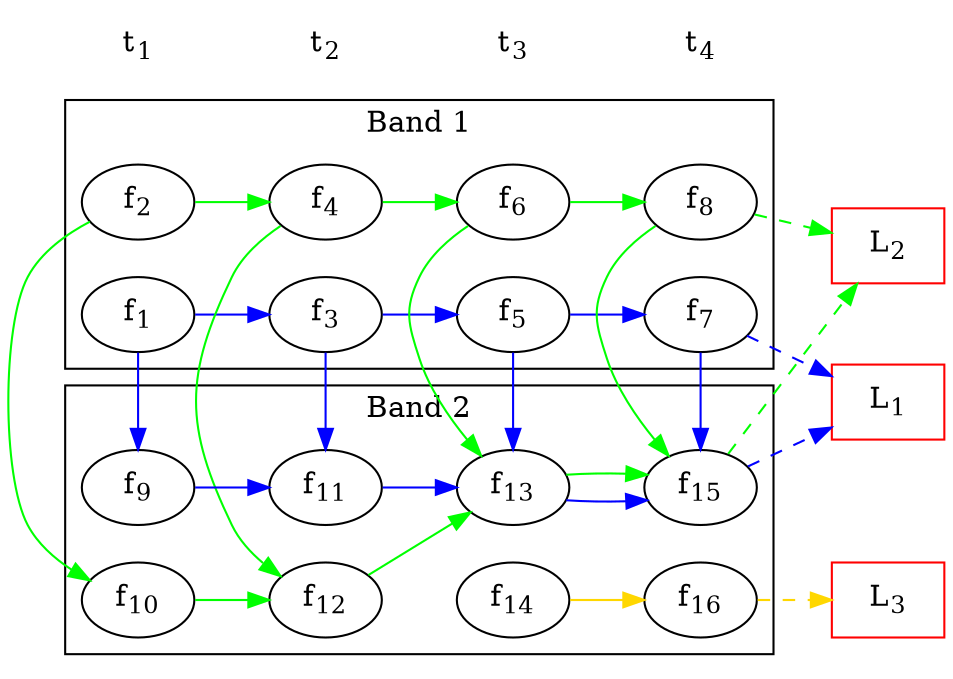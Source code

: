 digraph many2one {
    rankdir=LR;
    f1 [label=<f<SUB>1</SUB>>];
    f2 [label=<f<SUB>2</SUB>>];
    f3 [label=<f<SUB>3</SUB>>];
    f4 [label=<f<SUB>4</SUB>>];
    f5 [label=<f<SUB>5</SUB>>];
    f6 [label=<f<SUB>6</SUB>>];
    f7 [label=<f<SUB>7</SUB>>];
    f8 [label=<f<SUB>8</SUB>>];
    f9 [label=<f<SUB>9</SUB>>];
    f10 [label=<f<SUB>10</SUB>>];
    f11 [label=<f<SUB>11</SUB>>];
    f12 [label=<f<SUB>12</SUB>>];
    f13 [label=<f<SUB>13</SUB>>];
    f14 [label=<f<SUB>14</SUB>>];
    f15 [label=<f<SUB>15</SUB>>];
    f16 [label=<f<SUB>16</SUB>>];

    subgraph cluster0 {
        node [style=filled,color=white];
        f1 -> f3 -> f5 -> f7 [color=blue];
        f2 -> f4 -> f6 -> f8 [color=green];
        label = "Band 1";
    }
    subgraph cluster1 {
        rank = min;
        node [style=filled];
        f9 -> f11 -> f13 -> f15 [color=blue];
        f10 -> f12 -> f13 -> f15 [color=green];
        f12 -> f14 [style=invis];
        f14 -> f16 [color=gold];
        label = "Band 2";
    }
    edge[color=blue, constraint=false];
    f1 -> f9;
    f3 -> f11;
    f5 -> f13;
    f7 -> f15;
    edge[color=green, constraint=false];
    f2 -> f10;
    f4 -> f12;
    f6 -> f13;
    f8 -> f15;
    edge[constraint=true];

    f7 -> l1 [style=dashed, color=blue];
    f15 -> l1 [style=dashed, color=blue];
    l1[label=<L<SUB>1</SUB>>, shape=box, color=red];
    f8 -> l2 [style=dashed, color=green];
    f15 -> l2 [style=dashed, color=green];
    l2[label=<L<SUB>2</SUB>>, shape=box, color=red];
    f16 -> l3 [style=dashed, color=gold]
    l3[label=<L<SUB>3</SUB>>, shape=box, color=red];

    node[shape=none];
    edge[style=invis];
    t1 [label=<t<SUB>1</SUB>>];
    t2 [label=<t<SUB>2</SUB>>];
    t3 [label=<t<SUB>3</SUB>>];
    t4 [label=<t<SUB>4</SUB>>];
    t1 -> t2 -> t3 -> t4;
}
